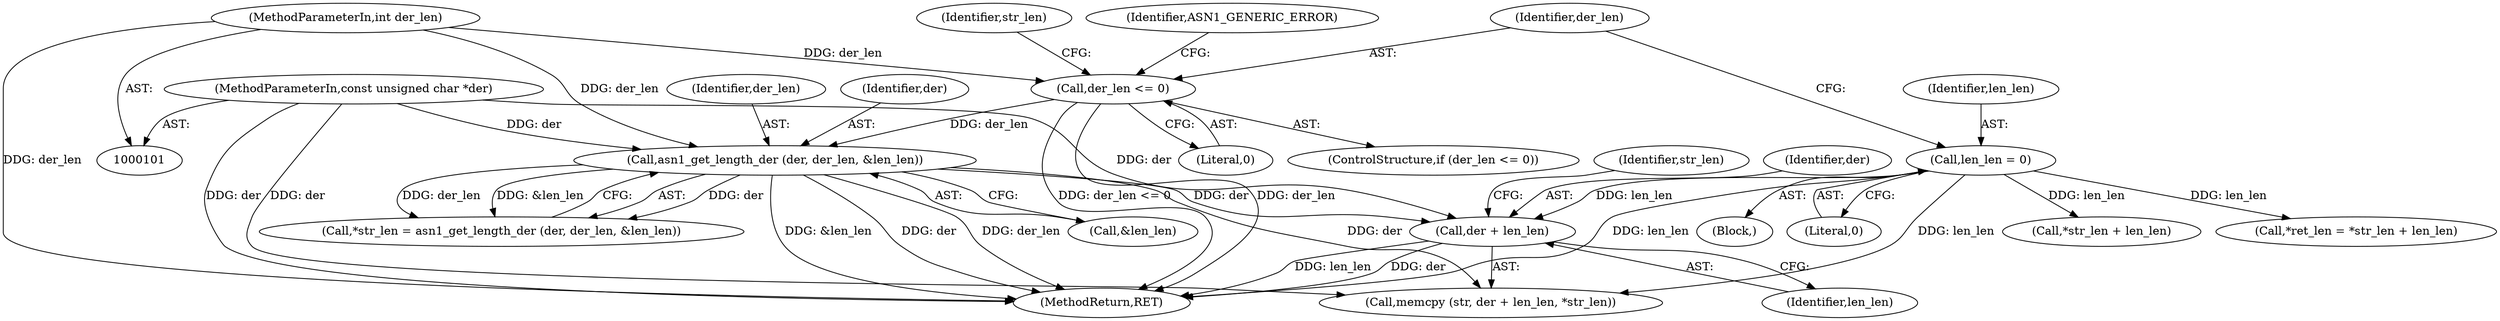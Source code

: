 digraph "0_savannah_1c3ccb3e040bf13e342ee60bc23b21b97b11923f_0@pointer" {
"1000148" [label="(Call,der + len_len)"];
"1000122" [label="(Call,asn1_get_length_der (der, der_len, &len_len))"];
"1000102" [label="(MethodParameterIn,const unsigned char *der)"];
"1000114" [label="(Call,der_len <= 0)"];
"1000103" [label="(MethodParameterIn,int der_len)"];
"1000110" [label="(Call,len_len = 0)"];
"1000116" [label="(Literal,0)"];
"1000124" [label="(Identifier,der_len)"];
"1000114" [label="(Call,der_len <= 0)"];
"1000137" [label="(Call,*str_len + len_len)"];
"1000150" [label="(Identifier,len_len)"];
"1000134" [label="(Call,*ret_len = *str_len + len_len)"];
"1000118" [label="(Identifier,ASN1_GENERIC_ERROR)"];
"1000123" [label="(Identifier,der)"];
"1000152" [label="(Identifier,str_len)"];
"1000125" [label="(Call,&len_len)"];
"1000115" [label="(Identifier,der_len)"];
"1000119" [label="(Call,*str_len = asn1_get_length_der (der, der_len, &len_len))"];
"1000159" [label="(MethodReturn,RET)"];
"1000110" [label="(Call,len_len = 0)"];
"1000108" [label="(Block,)"];
"1000103" [label="(MethodParameterIn,int der_len)"];
"1000146" [label="(Call,memcpy (str, der + len_len, *str_len))"];
"1000121" [label="(Identifier,str_len)"];
"1000112" [label="(Literal,0)"];
"1000111" [label="(Identifier,len_len)"];
"1000148" [label="(Call,der + len_len)"];
"1000149" [label="(Identifier,der)"];
"1000102" [label="(MethodParameterIn,const unsigned char *der)"];
"1000113" [label="(ControlStructure,if (der_len <= 0))"];
"1000122" [label="(Call,asn1_get_length_der (der, der_len, &len_len))"];
"1000148" -> "1000146"  [label="AST: "];
"1000148" -> "1000150"  [label="CFG: "];
"1000149" -> "1000148"  [label="AST: "];
"1000150" -> "1000148"  [label="AST: "];
"1000152" -> "1000148"  [label="CFG: "];
"1000148" -> "1000159"  [label="DDG: len_len"];
"1000148" -> "1000159"  [label="DDG: der"];
"1000122" -> "1000148"  [label="DDG: der"];
"1000102" -> "1000148"  [label="DDG: der"];
"1000110" -> "1000148"  [label="DDG: len_len"];
"1000122" -> "1000119"  [label="AST: "];
"1000122" -> "1000125"  [label="CFG: "];
"1000123" -> "1000122"  [label="AST: "];
"1000124" -> "1000122"  [label="AST: "];
"1000125" -> "1000122"  [label="AST: "];
"1000119" -> "1000122"  [label="CFG: "];
"1000122" -> "1000159"  [label="DDG: &len_len"];
"1000122" -> "1000159"  [label="DDG: der"];
"1000122" -> "1000159"  [label="DDG: der_len"];
"1000122" -> "1000119"  [label="DDG: der"];
"1000122" -> "1000119"  [label="DDG: der_len"];
"1000122" -> "1000119"  [label="DDG: &len_len"];
"1000102" -> "1000122"  [label="DDG: der"];
"1000114" -> "1000122"  [label="DDG: der_len"];
"1000103" -> "1000122"  [label="DDG: der_len"];
"1000122" -> "1000146"  [label="DDG: der"];
"1000102" -> "1000101"  [label="AST: "];
"1000102" -> "1000159"  [label="DDG: der"];
"1000102" -> "1000146"  [label="DDG: der"];
"1000114" -> "1000113"  [label="AST: "];
"1000114" -> "1000116"  [label="CFG: "];
"1000115" -> "1000114"  [label="AST: "];
"1000116" -> "1000114"  [label="AST: "];
"1000118" -> "1000114"  [label="CFG: "];
"1000121" -> "1000114"  [label="CFG: "];
"1000114" -> "1000159"  [label="DDG: der_len <= 0"];
"1000114" -> "1000159"  [label="DDG: der_len"];
"1000103" -> "1000114"  [label="DDG: der_len"];
"1000103" -> "1000101"  [label="AST: "];
"1000103" -> "1000159"  [label="DDG: der_len"];
"1000110" -> "1000108"  [label="AST: "];
"1000110" -> "1000112"  [label="CFG: "];
"1000111" -> "1000110"  [label="AST: "];
"1000112" -> "1000110"  [label="AST: "];
"1000115" -> "1000110"  [label="CFG: "];
"1000110" -> "1000159"  [label="DDG: len_len"];
"1000110" -> "1000134"  [label="DDG: len_len"];
"1000110" -> "1000137"  [label="DDG: len_len"];
"1000110" -> "1000146"  [label="DDG: len_len"];
}
